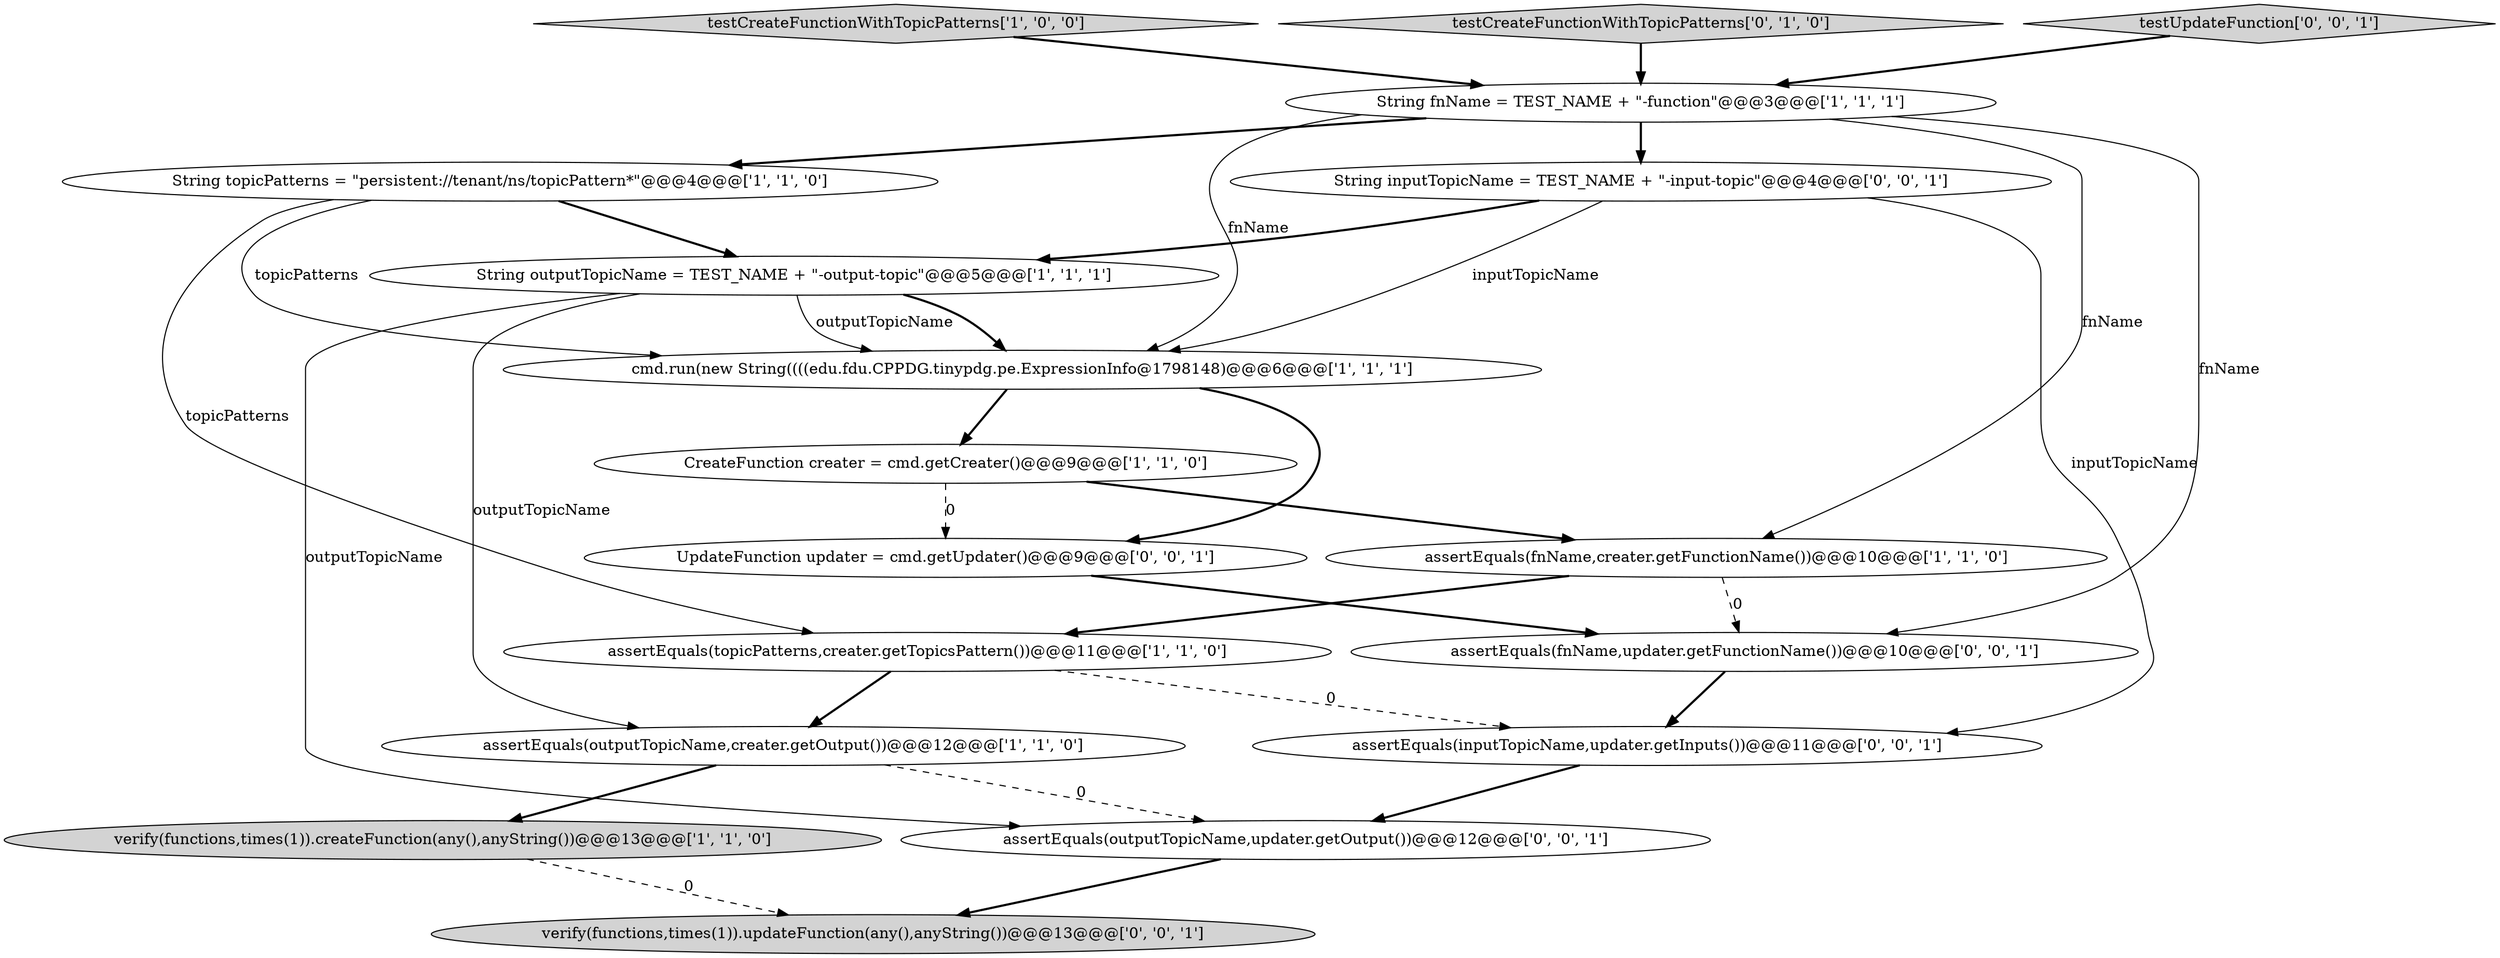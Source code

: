 digraph {
7 [style = filled, label = "testCreateFunctionWithTopicPatterns['1', '0', '0']", fillcolor = lightgray, shape = diamond image = "AAA0AAABBB1BBB"];
3 [style = filled, label = "String topicPatterns = \"persistent://tenant/ns/topicPattern*\"@@@4@@@['1', '1', '0']", fillcolor = white, shape = ellipse image = "AAA0AAABBB1BBB"];
6 [style = filled, label = "String fnName = TEST_NAME + \"-function\"@@@3@@@['1', '1', '1']", fillcolor = white, shape = ellipse image = "AAA0AAABBB1BBB"];
11 [style = filled, label = "verify(functions,times(1)).updateFunction(any(),anyString())@@@13@@@['0', '0', '1']", fillcolor = lightgray, shape = ellipse image = "AAA0AAABBB3BBB"];
16 [style = filled, label = "UpdateFunction updater = cmd.getUpdater()@@@9@@@['0', '0', '1']", fillcolor = white, shape = ellipse image = "AAA0AAABBB3BBB"];
1 [style = filled, label = "assertEquals(outputTopicName,creater.getOutput())@@@12@@@['1', '1', '0']", fillcolor = white, shape = ellipse image = "AAA0AAABBB1BBB"];
10 [style = filled, label = "testCreateFunctionWithTopicPatterns['0', '1', '0']", fillcolor = lightgray, shape = diamond image = "AAA0AAABBB2BBB"];
14 [style = filled, label = "testUpdateFunction['0', '0', '1']", fillcolor = lightgray, shape = diamond image = "AAA0AAABBB3BBB"];
9 [style = filled, label = "verify(functions,times(1)).createFunction(any(),anyString())@@@13@@@['1', '1', '0']", fillcolor = lightgray, shape = ellipse image = "AAA0AAABBB1BBB"];
17 [style = filled, label = "String inputTopicName = TEST_NAME + \"-input-topic\"@@@4@@@['0', '0', '1']", fillcolor = white, shape = ellipse image = "AAA0AAABBB3BBB"];
5 [style = filled, label = "assertEquals(topicPatterns,creater.getTopicsPattern())@@@11@@@['1', '1', '0']", fillcolor = white, shape = ellipse image = "AAA0AAABBB1BBB"];
4 [style = filled, label = "assertEquals(fnName,creater.getFunctionName())@@@10@@@['1', '1', '0']", fillcolor = white, shape = ellipse image = "AAA0AAABBB1BBB"];
8 [style = filled, label = "String outputTopicName = TEST_NAME + \"-output-topic\"@@@5@@@['1', '1', '1']", fillcolor = white, shape = ellipse image = "AAA0AAABBB1BBB"];
15 [style = filled, label = "assertEquals(fnName,updater.getFunctionName())@@@10@@@['0', '0', '1']", fillcolor = white, shape = ellipse image = "AAA0AAABBB3BBB"];
2 [style = filled, label = "CreateFunction creater = cmd.getCreater()@@@9@@@['1', '1', '0']", fillcolor = white, shape = ellipse image = "AAA0AAABBB1BBB"];
13 [style = filled, label = "assertEquals(outputTopicName,updater.getOutput())@@@12@@@['0', '0', '1']", fillcolor = white, shape = ellipse image = "AAA0AAABBB3BBB"];
0 [style = filled, label = "cmd.run(new String((((edu.fdu.CPPDG.tinypdg.pe.ExpressionInfo@1798148)@@@6@@@['1', '1', '1']", fillcolor = white, shape = ellipse image = "AAA0AAABBB1BBB"];
12 [style = filled, label = "assertEquals(inputTopicName,updater.getInputs())@@@11@@@['0', '0', '1']", fillcolor = white, shape = ellipse image = "AAA0AAABBB3BBB"];
6->17 [style = bold, label=""];
17->8 [style = bold, label=""];
6->3 [style = bold, label=""];
16->15 [style = bold, label=""];
0->16 [style = bold, label=""];
6->15 [style = solid, label="fnName"];
5->12 [style = dashed, label="0"];
3->5 [style = solid, label="topicPatterns"];
3->0 [style = solid, label="topicPatterns"];
0->2 [style = bold, label=""];
8->1 [style = solid, label="outputTopicName"];
2->4 [style = bold, label=""];
13->11 [style = bold, label=""];
10->6 [style = bold, label=""];
1->9 [style = bold, label=""];
6->0 [style = solid, label="fnName"];
8->13 [style = solid, label="outputTopicName"];
1->13 [style = dashed, label="0"];
8->0 [style = bold, label=""];
12->13 [style = bold, label=""];
5->1 [style = bold, label=""];
6->4 [style = solid, label="fnName"];
4->15 [style = dashed, label="0"];
3->8 [style = bold, label=""];
2->16 [style = dashed, label="0"];
7->6 [style = bold, label=""];
9->11 [style = dashed, label="0"];
15->12 [style = bold, label=""];
8->0 [style = solid, label="outputTopicName"];
4->5 [style = bold, label=""];
14->6 [style = bold, label=""];
17->0 [style = solid, label="inputTopicName"];
17->12 [style = solid, label="inputTopicName"];
}
